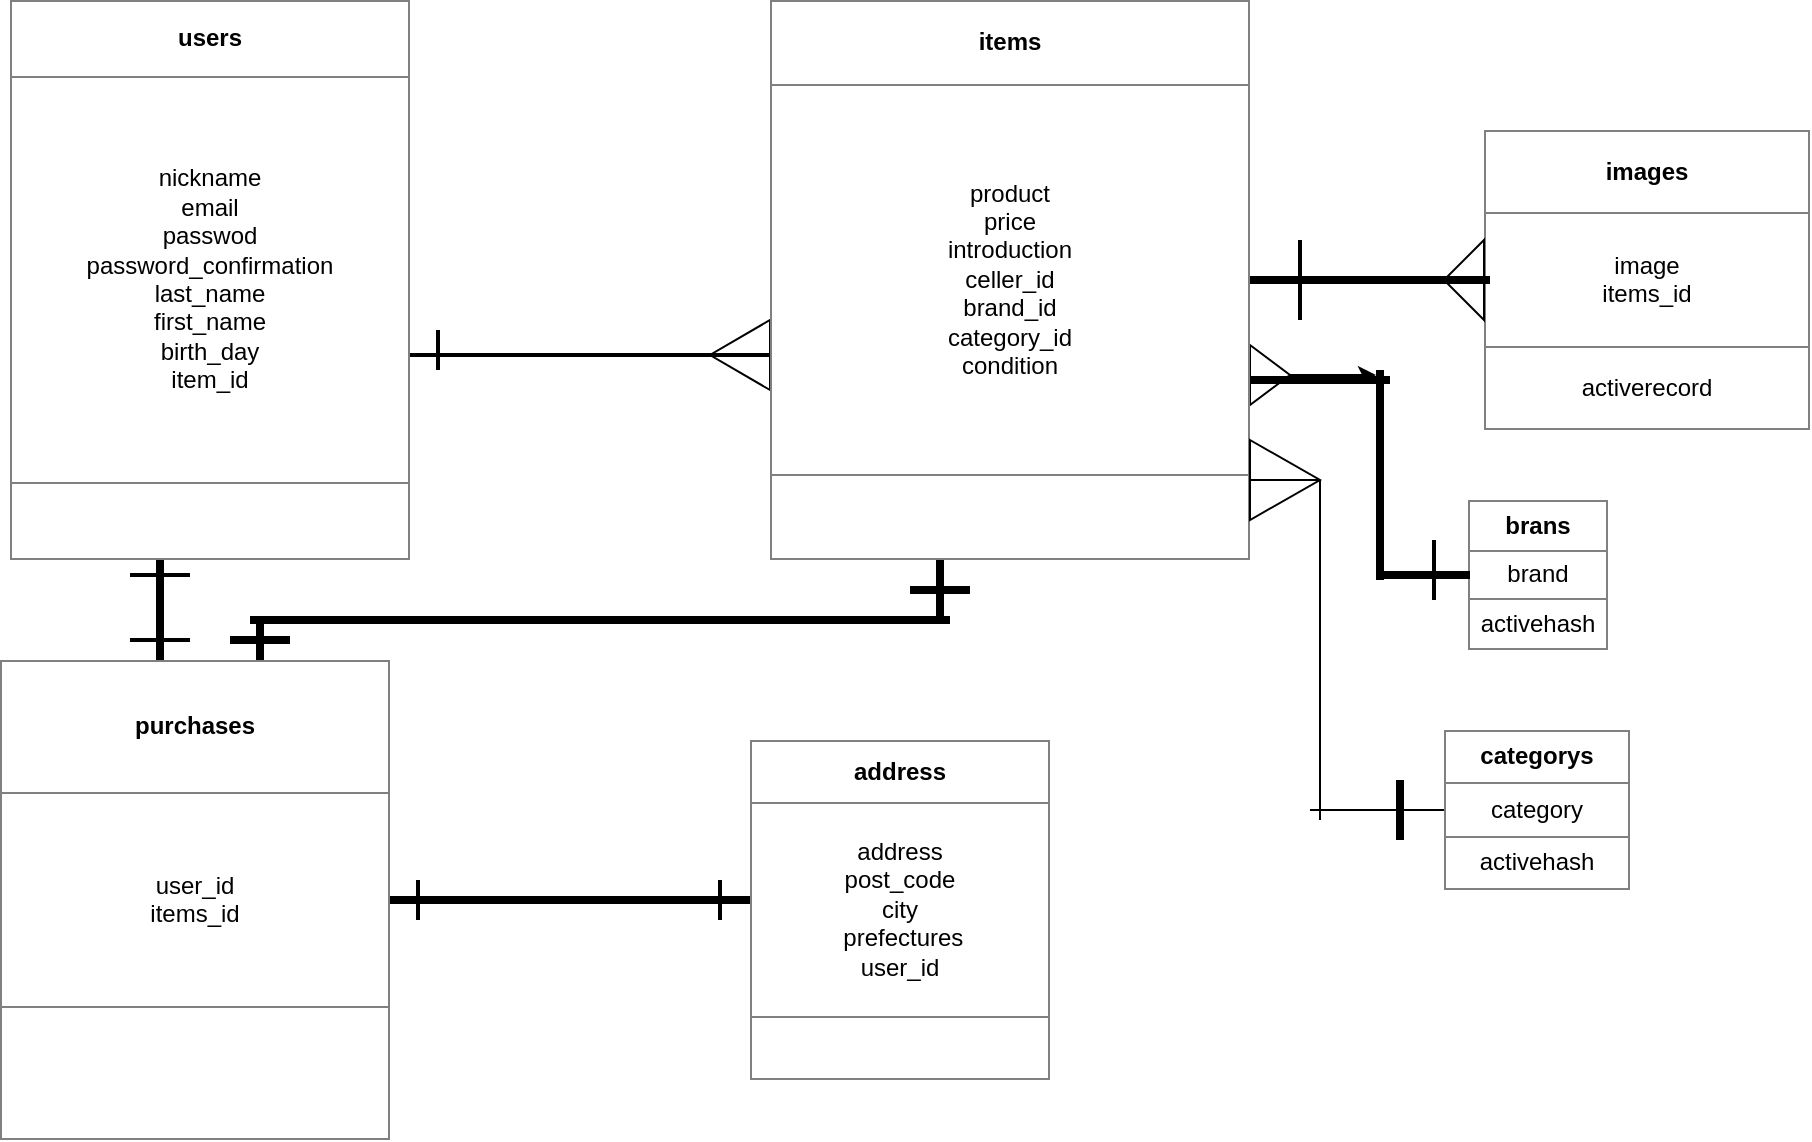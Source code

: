 <mxfile>
    <diagram id="PL8O_L0MXG5TQpFSDMSM" name="ページ1">
        <mxGraphModel dx="1018" dy="601" grid="1" gridSize="10" guides="1" tooltips="1" connect="1" arrows="1" fold="1" page="1" pageScale="1" pageWidth="827" pageHeight="1169" math="0" shadow="0">
            <root>
                <mxCell id="0"/>
                <mxCell id="1" parent="0"/>
                <mxCell id="80" value="" style="triangle;whiteSpace=wrap;html=1;" vertex="1" parent="1">
                    <mxGeometry x="710" y="352.5" width="20" height="30" as="geometry"/>
                </mxCell>
                <mxCell id="39" value="" style="triangle;whiteSpace=wrap;html=1;direction=west;" vertex="1" parent="1">
                    <mxGeometry x="440" y="340" width="30" height="35" as="geometry"/>
                </mxCell>
                <mxCell id="16" value="&lt;table border=&quot;1&quot; width=&quot;100%&quot; cellpadding=&quot;4&quot; style=&quot;width: 100% ; height: 100% ; border-collapse: collapse&quot;&gt;&lt;tbody&gt;&lt;tr&gt;&lt;th align=&quot;center&quot;&gt;users&lt;/th&gt;&lt;/tr&gt;&lt;tr&gt;&lt;td align=&quot;center&quot;&gt;nickname&lt;br&gt;email&lt;br&gt;passwod&lt;br&gt;password_confirmation&lt;br&gt;last_name&lt;br&gt;first_name&lt;br&gt;birth_day&lt;br&gt;item_id&lt;br&gt;&lt;/td&gt;&lt;/tr&gt;&lt;tr&gt;&lt;td align=&quot;center&quot;&gt;&lt;br&gt;&lt;/td&gt;&lt;/tr&gt;&lt;/tbody&gt;&lt;/table&gt;" style="text;html=1;strokeColor=none;fillColor=none;overflow=fill;" vertex="1" parent="1">
                    <mxGeometry x="90" y="180" width="200" height="280" as="geometry"/>
                </mxCell>
                <mxCell id="28" value="&lt;table border=&quot;1&quot; width=&quot;100%&quot; cellpadding=&quot;4&quot; style=&quot;width: 100% ; height: 100% ; border-collapse: collapse&quot;&gt;&lt;tbody&gt;&lt;tr&gt;&lt;th align=&quot;center&quot;&gt;address&lt;/th&gt;&lt;/tr&gt;&lt;tr&gt;&lt;td align=&quot;center&quot;&gt;address&lt;br&gt;post_code&lt;br&gt;city&lt;br&gt;&amp;nbsp;prefectures&lt;br&gt;user_id&lt;br&gt;&lt;/td&gt;&lt;/tr&gt;&lt;tr&gt;&lt;td align=&quot;center&quot;&gt;&lt;br&gt;&lt;/td&gt;&lt;/tr&gt;&lt;/tbody&gt;&lt;/table&gt;" style="text;html=1;strokeColor=none;fillColor=none;overflow=fill;" vertex="1" parent="1">
                    <mxGeometry x="460" y="550" width="150" height="170" as="geometry"/>
                </mxCell>
                <mxCell id="29" value="&lt;table border=&quot;1&quot; width=&quot;100%&quot; cellpadding=&quot;4&quot; style=&quot;width: 100% ; height: 100% ; border-collapse: collapse&quot;&gt;&lt;tbody&gt;&lt;tr&gt;&lt;th align=&quot;center&quot;&gt;categorys&lt;/th&gt;&lt;/tr&gt;&lt;tr&gt;&lt;td align=&quot;center&quot;&gt;category&lt;/td&gt;&lt;/tr&gt;&lt;tr&gt;&lt;td align=&quot;center&quot;&gt;activehash&lt;/td&gt;&lt;/tr&gt;&lt;/tbody&gt;&lt;/table&gt;" style="text;html=1;strokeColor=none;fillColor=none;overflow=fill;" vertex="1" parent="1">
                    <mxGeometry x="807" y="545" width="93" height="80" as="geometry"/>
                </mxCell>
                <mxCell id="30" value="" style="line;strokeWidth=2;html=1;" vertex="1" parent="1">
                    <mxGeometry x="290" y="352.5" width="180" height="10" as="geometry"/>
                </mxCell>
                <mxCell id="31" value="" style="line;strokeWidth=2;html=1;direction=north;" vertex="1" parent="1">
                    <mxGeometry x="299" y="345" width="10" height="20" as="geometry"/>
                </mxCell>
                <mxCell id="27" value="&lt;table border=&quot;1&quot; width=&quot;100%&quot; cellpadding=&quot;4&quot; style=&quot;width: 100% ; height: 100% ; border-collapse: collapse&quot;&gt;&lt;tbody&gt;&lt;tr&gt;&lt;th align=&quot;center&quot;&gt;items&lt;/th&gt;&lt;/tr&gt;&lt;tr&gt;&lt;td align=&quot;center&quot;&gt;product&lt;br&gt;price&lt;br&gt;introduction&lt;br&gt;celler_id&lt;br&gt;brand_id&lt;br&gt;category_id&lt;br&gt;condition&lt;br&gt;&lt;/td&gt;&lt;/tr&gt;&lt;tr&gt;&lt;td align=&quot;center&quot;&gt;&lt;br&gt;&lt;/td&gt;&lt;/tr&gt;&lt;/tbody&gt;&lt;/table&gt;" style="text;html=1;strokeColor=none;fillColor=none;overflow=fill;" vertex="1" parent="1">
                    <mxGeometry x="470" y="180" width="240" height="280" as="geometry"/>
                </mxCell>
                <mxCell id="38" value="" style="triangle;whiteSpace=wrap;html=1;direction=east;" vertex="1" parent="1">
                    <mxGeometry x="710" y="400" width="35" height="40" as="geometry"/>
                </mxCell>
                <mxCell id="43" value="" style="endArrow=none;html=1;exitX=0;exitY=0.5;exitDx=0;exitDy=0;entryX=1;entryY=0.5;entryDx=0;entryDy=0;" edge="1" parent="1" source="38" target="38">
                    <mxGeometry width="50" height="50" relative="1" as="geometry">
                        <mxPoint x="390" y="540" as="sourcePoint"/>
                        <mxPoint x="440" y="490" as="targetPoint"/>
                    </mxGeometry>
                </mxCell>
                <mxCell id="59" value="&lt;table border=&quot;1&quot; width=&quot;100%&quot; cellpadding=&quot;4&quot; style=&quot;width: 100% ; height: 100% ; border-collapse: collapse&quot;&gt;&lt;tbody&gt;&lt;tr&gt;&lt;th align=&quot;center&quot;&gt;images&lt;/th&gt;&lt;/tr&gt;&lt;tr&gt;&lt;td align=&quot;center&quot;&gt;image&lt;br&gt;items_id&lt;br&gt;&lt;/td&gt;&lt;/tr&gt;&lt;tr&gt;&lt;td align=&quot;center&quot;&gt;activerecord&lt;/td&gt;&lt;/tr&gt;&lt;/tbody&gt;&lt;/table&gt;" style="text;html=1;strokeColor=none;fillColor=none;overflow=fill;" vertex="1" parent="1">
                    <mxGeometry x="827" y="245" width="163" height="150" as="geometry"/>
                </mxCell>
                <mxCell id="60" value="" style="triangle;whiteSpace=wrap;html=1;direction=west;" vertex="1" parent="1">
                    <mxGeometry x="807" y="300" width="20" height="40" as="geometry"/>
                </mxCell>
                <mxCell id="61" value="" style="line;strokeWidth=4;html=1;perimeter=backbonePerimeter;points=[];outlineConnect=0;" vertex="1" parent="1">
                    <mxGeometry x="710" y="315" width="120" height="10" as="geometry"/>
                </mxCell>
                <mxCell id="64" value="" style="line;strokeWidth=2;html=1;direction=south;" vertex="1" parent="1">
                    <mxGeometry x="730" y="300" width="10" height="40" as="geometry"/>
                </mxCell>
                <mxCell id="66" value="" style="endArrow=none;html=1;startArrow=none;" edge="1" parent="1">
                    <mxGeometry width="50" height="50" relative="1" as="geometry">
                        <mxPoint x="740" y="585" as="sourcePoint"/>
                        <mxPoint x="807" y="585" as="targetPoint"/>
                    </mxGeometry>
                </mxCell>
                <mxCell id="70" value="" style="endArrow=none;html=1;exitX=1;exitY=0.5;exitDx=0;exitDy=0;" edge="1" parent="1" source="38">
                    <mxGeometry width="50" height="50" relative="1" as="geometry">
                        <mxPoint x="745" y="420" as="sourcePoint"/>
                        <mxPoint x="745" y="590" as="targetPoint"/>
                    </mxGeometry>
                </mxCell>
                <mxCell id="71" value="" style="line;strokeWidth=4;direction=south;html=1;perimeter=backbonePerimeter;points=[];outlineConnect=0;" vertex="1" parent="1">
                    <mxGeometry x="780" y="570" width="10" height="30" as="geometry"/>
                </mxCell>
                <mxCell id="76" value="&lt;table border=&quot;1&quot; width=&quot;100%&quot; cellpadding=&quot;4&quot; style=&quot;width: 100% ; height: 100% ; border-collapse: collapse&quot;&gt;&lt;tbody&gt;&lt;tr&gt;&lt;th align=&quot;center&quot;&gt;brans&lt;/th&gt;&lt;/tr&gt;&lt;tr&gt;&lt;td align=&quot;center&quot;&gt;brand&lt;/td&gt;&lt;/tr&gt;&lt;tr&gt;&lt;td align=&quot;center&quot;&gt;activehash&lt;/td&gt;&lt;/tr&gt;&lt;/tbody&gt;&lt;/table&gt;" style="text;html=1;strokeColor=none;fillColor=none;overflow=fill;" vertex="1" parent="1">
                    <mxGeometry x="818.5" y="430" width="70" height="75" as="geometry"/>
                </mxCell>
                <mxCell id="77" value="" style="line;strokeWidth=4;html=1;perimeter=backbonePerimeter;points=[];outlineConnect=0;" vertex="1" parent="1">
                    <mxGeometry x="710" y="365" width="70" height="10" as="geometry"/>
                </mxCell>
                <mxCell id="78" value="" style="line;strokeWidth=4;direction=south;html=1;perimeter=backbonePerimeter;points=[];outlineConnect=0;" vertex="1" parent="1">
                    <mxGeometry x="770" y="365" width="10" height="105" as="geometry"/>
                </mxCell>
                <mxCell id="79" value="" style="line;strokeWidth=4;html=1;perimeter=backbonePerimeter;points=[];outlineConnect=0;" vertex="1" parent="1">
                    <mxGeometry x="773.5" y="462.5" width="46.5" height="10" as="geometry"/>
                </mxCell>
                <mxCell id="81" value="" style="edgeStyle=none;html=1;" edge="1" parent="1" source="80" target="78">
                    <mxGeometry relative="1" as="geometry"/>
                </mxCell>
                <mxCell id="82" value="" style="line;strokeWidth=2;html=1;direction=south;" vertex="1" parent="1">
                    <mxGeometry x="797" y="450" width="10" height="30" as="geometry"/>
                </mxCell>
                <mxCell id="85" value="" style="line;strokeWidth=4;direction=south;html=1;perimeter=backbonePerimeter;points=[];outlineConnect=0;" vertex="1" parent="1">
                    <mxGeometry x="160" y="460" width="10" height="50" as="geometry"/>
                </mxCell>
                <mxCell id="86" value="" style="line;strokeWidth=2;html=1;" vertex="1" parent="1">
                    <mxGeometry x="150" y="462.5" width="30" height="10" as="geometry"/>
                </mxCell>
                <mxCell id="87" value="" style="line;strokeWidth=2;html=1;" vertex="1" parent="1">
                    <mxGeometry x="150" y="495" width="30" height="10" as="geometry"/>
                </mxCell>
                <mxCell id="88" value="&lt;table border=&quot;1&quot; width=&quot;100%&quot; cellpadding=&quot;4&quot; style=&quot;width: 100% ; height: 100% ; border-collapse: collapse&quot;&gt;&lt;tbody&gt;&lt;tr&gt;&lt;th align=&quot;center&quot;&gt;purchases&lt;/th&gt;&lt;/tr&gt;&lt;tr&gt;&lt;td align=&quot;center&quot;&gt;user_id&lt;br&gt;items_id&lt;/td&gt;&lt;/tr&gt;&lt;tr&gt;&lt;td align=&quot;center&quot;&gt;&lt;br&gt;&lt;/td&gt;&lt;/tr&gt;&lt;/tbody&gt;&lt;/table&gt;" style="text;html=1;strokeColor=none;fillColor=none;overflow=fill;" vertex="1" parent="1">
                    <mxGeometry x="85" y="510" width="195" height="240" as="geometry"/>
                </mxCell>
                <mxCell id="89" value="" style="line;strokeWidth=4;html=1;perimeter=backbonePerimeter;points=[];outlineConnect=0;" vertex="1" parent="1">
                    <mxGeometry x="210" y="485" width="350" height="10" as="geometry"/>
                </mxCell>
                <mxCell id="90" value="" style="line;strokeWidth=4;html=1;perimeter=backbonePerimeter;points=[];outlineConnect=0;direction=south;" vertex="1" parent="1">
                    <mxGeometry x="550" y="460" width="10" height="30" as="geometry"/>
                </mxCell>
                <mxCell id="91" value="" style="line;strokeWidth=4;html=1;perimeter=backbonePerimeter;points=[];outlineConnect=0;direction=south;" vertex="1" parent="1">
                    <mxGeometry x="210" y="490" width="10" height="20" as="geometry"/>
                </mxCell>
                <mxCell id="92" value="" style="line;strokeWidth=4;direction=west;html=1;perimeter=backbonePerimeter;points=[];outlineConnect=0;" vertex="1" parent="1">
                    <mxGeometry x="540" y="470" width="30" height="10" as="geometry"/>
                </mxCell>
                <mxCell id="93" value="" style="line;strokeWidth=4;html=1;perimeter=backbonePerimeter;points=[];outlineConnect=0;" vertex="1" parent="1">
                    <mxGeometry x="200" y="495" width="30" height="10" as="geometry"/>
                </mxCell>
                <mxCell id="94" value="" style="line;strokeWidth=4;html=1;perimeter=backbonePerimeter;points=[];outlineConnect=0;" vertex="1" parent="1">
                    <mxGeometry x="280" y="625" width="180" height="10" as="geometry"/>
                </mxCell>
                <mxCell id="95" value="" style="line;strokeWidth=2;direction=south;html=1;" vertex="1" parent="1">
                    <mxGeometry x="289" y="620" width="10" height="20" as="geometry"/>
                </mxCell>
                <mxCell id="96" value="" style="line;strokeWidth=2;direction=south;html=1;" vertex="1" parent="1">
                    <mxGeometry x="440" y="620" width="10" height="20" as="geometry"/>
                </mxCell>
            </root>
        </mxGraphModel>
    </diagram>
</mxfile>